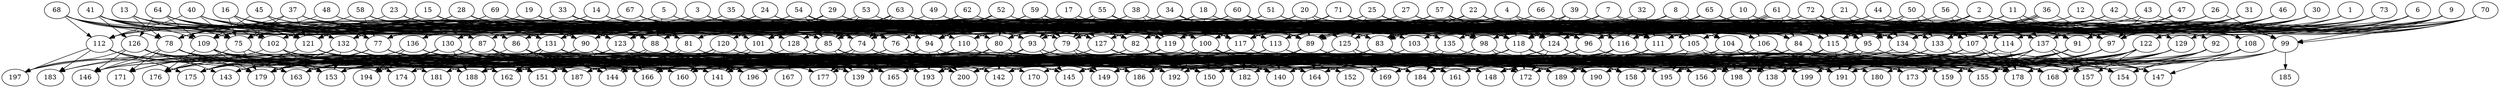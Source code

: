 // DAG automatically generated by daggen at Wed Apr 12 12:21:15 2017
// ./daggen --dot -n 200 --jump=1 --fat=0.8 --regularity=0.4 --density=0.2 
digraph G {
  1 [size="9064916346", alpha="0.15"]
  1 -> 77 [size ="209715200"]
  1 -> 97 [size ="209715200"]
  1 -> 133 [size ="209715200"]
  2 [size="919581508344", alpha="0.14"]
  2 -> 77 [size ="679477248"]
  2 -> 90 [size ="679477248"]
  2 -> 97 [size ="679477248"]
  2 -> 100 [size ="679477248"]
  2 -> 108 [size ="679477248"]
  2 -> 115 [size ="679477248"]
  2 -> 134 [size ="679477248"]
  3 [size="231928233984", alpha="0.01"]
  3 -> 85 [size ="301989888"]
  3 -> 100 [size ="301989888"]
  3 -> 102 [size ="301989888"]
  3 -> 106 [size ="301989888"]
  4 [size="8589934592", alpha="0.17"]
  4 -> 75 [size ="33554432"]
  4 -> 82 [size ="33554432"]
  4 -> 108 [size ="33554432"]
  4 -> 118 [size ="33554432"]
  4 -> 120 [size ="33554432"]
  4 -> 124 [size ="33554432"]
  4 -> 129 [size ="33554432"]
  5 [size="27707779166", alpha="0.18"]
  5 -> 79 [size ="838860800"]
  5 -> 88 [size ="838860800"]
  5 -> 118 [size ="838860800"]
  5 -> 119 [size ="838860800"]
  5 -> 121 [size ="838860800"]
  6 [size="134217728000", alpha="0.03"]
  6 -> 83 [size ="209715200"]
  6 -> 91 [size ="209715200"]
  6 -> 99 [size ="209715200"]
  6 -> 103 [size ="209715200"]
  6 -> 111 [size ="209715200"]
  6 -> 116 [size ="209715200"]
  7 [size="1063611317222", alpha="0.01"]
  7 -> 81 [size ="679477248"]
  7 -> 91 [size ="679477248"]
  7 -> 100 [size ="679477248"]
  7 -> 111 [size ="679477248"]
  7 -> 118 [size ="679477248"]
  8 [size="32240136212", alpha="0.01"]
  8 -> 89 [size ="536870912"]
  8 -> 96 [size ="536870912"]
  8 -> 104 [size ="536870912"]
  8 -> 105 [size ="536870912"]
  8 -> 121 [size ="536870912"]
  9 [size="609725356472", alpha="0.08"]
  9 -> 91 [size ="411041792"]
  9 -> 95 [size ="411041792"]
  9 -> 99 [size ="411041792"]
  9 -> 107 [size ="411041792"]
  9 -> 111 [size ="411041792"]
  9 -> 113 [size ="411041792"]
  9 -> 114 [size ="411041792"]
  9 -> 118 [size ="411041792"]
  10 [size="457792150720", alpha="0.04"]
  10 -> 80 [size ="411041792"]
  10 -> 95 [size ="411041792"]
  10 -> 106 [size ="411041792"]
  10 -> 107 [size ="411041792"]
  10 -> 117 [size ="411041792"]
  10 -> 119 [size ="411041792"]
  10 -> 127 [size ="411041792"]
  11 [size="231928233984", alpha="0.10"]
  11 -> 79 [size ="301989888"]
  11 -> 91 [size ="301989888"]
  11 -> 94 [size ="301989888"]
  11 -> 95 [size ="301989888"]
  11 -> 97 [size ="301989888"]
  11 -> 113 [size ="301989888"]
  11 -> 119 [size ="301989888"]
  11 -> 137 [size ="301989888"]
  12 [size="1253304752043", alpha="0.18"]
  12 -> 108 [size ="838860800"]
  12 -> 117 [size ="838860800"]
  12 -> 124 [size ="838860800"]
  13 [size="68719476736", alpha="0.15"]
  13 -> 77 [size ="134217728"]
  13 -> 78 [size ="134217728"]
  13 -> 86 [size ="134217728"]
  13 -> 87 [size ="134217728"]
  13 -> 90 [size ="134217728"]
  13 -> 102 [size ="134217728"]
  13 -> 113 [size ="134217728"]
  13 -> 124 [size ="134217728"]
  14 [size="37617897212", alpha="0.12"]
  14 -> 76 [size ="679477248"]
  14 -> 77 [size ="679477248"]
  14 -> 102 [size ="679477248"]
  14 -> 109 [size ="679477248"]
  14 -> 111 [size ="679477248"]
  14 -> 118 [size ="679477248"]
  14 -> 127 [size ="679477248"]
  14 -> 128 [size ="679477248"]
  14 -> 133 [size ="679477248"]
  15 [size="549755813888", alpha="0.10"]
  15 -> 75 [size ="536870912"]
  15 -> 100 [size ="536870912"]
  15 -> 104 [size ="536870912"]
  15 -> 121 [size ="536870912"]
  15 -> 123 [size ="536870912"]
  15 -> 131 [size ="536870912"]
  15 -> 135 [size ="536870912"]
  16 [size="129055655485", alpha="0.03"]
  16 -> 75 [size ="411041792"]
  16 -> 77 [size ="411041792"]
  16 -> 81 [size ="411041792"]
  16 -> 86 [size ="411041792"]
  16 -> 95 [size ="411041792"]
  16 -> 102 [size ="411041792"]
  16 -> 123 [size ="411041792"]
  16 -> 127 [size ="411041792"]
  16 -> 128 [size ="411041792"]
  16 -> 131 [size ="411041792"]
  17 [size="650880920271", alpha="0.13"]
  17 -> 78 [size ="838860800"]
  17 -> 93 [size ="838860800"]
  17 -> 115 [size ="838860800"]
  17 -> 117 [size ="838860800"]
  17 -> 123 [size ="838860800"]
  17 -> 127 [size ="838860800"]
  17 -> 137 [size ="838860800"]
  18 [size="8589934592", alpha="0.10"]
  18 -> 74 [size ="33554432"]
  18 -> 80 [size ="33554432"]
  18 -> 85 [size ="33554432"]
  18 -> 88 [size ="33554432"]
  18 -> 93 [size ="33554432"]
  18 -> 98 [size ="33554432"]
  18 -> 99 [size ="33554432"]
  18 -> 100 [size ="33554432"]
  18 -> 114 [size ="33554432"]
  18 -> 121 [size ="33554432"]
  18 -> 133 [size ="33554432"]
  19 [size="2565680514", alpha="0.07"]
  19 -> 74 [size ="209715200"]
  19 -> 78 [size ="209715200"]
  19 -> 79 [size ="209715200"]
  19 -> 80 [size ="209715200"]
  19 -> 85 [size ="209715200"]
  19 -> 88 [size ="209715200"]
  19 -> 103 [size ="209715200"]
  19 -> 127 [size ="209715200"]
  20 [size="1073741824000", alpha="0.05"]
  20 -> 82 [size ="838860800"]
  20 -> 89 [size ="838860800"]
  20 -> 115 [size ="838860800"]
  20 -> 125 [size ="838860800"]
  20 -> 130 [size ="838860800"]
  20 -> 131 [size ="838860800"]
  20 -> 137 [size ="838860800"]
  21 [size="118635389608", alpha="0.08"]
  21 -> 85 [size ="411041792"]
  21 -> 93 [size ="411041792"]
  21 -> 95 [size ="411041792"]
  21 -> 97 [size ="411041792"]
  21 -> 111 [size ="411041792"]
  22 [size="47404427334", alpha="0.13"]
  22 -> 83 [size ="838860800"]
  22 -> 88 [size ="838860800"]
  22 -> 92 [size ="838860800"]
  22 -> 96 [size ="838860800"]
  22 -> 97 [size ="838860800"]
  22 -> 123 [size ="838860800"]
  22 -> 128 [size ="838860800"]
  23 [size="345501823448", alpha="0.03"]
  23 -> 78 [size ="301989888"]
  23 -> 80 [size ="301989888"]
  23 -> 90 [size ="301989888"]
  23 -> 97 [size ="301989888"]
  23 -> 127 [size ="301989888"]
  23 -> 131 [size ="301989888"]
  24 [size="24972849696", alpha="0.14"]
  24 -> 83 [size ="536870912"]
  24 -> 91 [size ="536870912"]
  24 -> 102 [size ="536870912"]
  24 -> 110 [size ="536870912"]
  24 -> 117 [size ="536870912"]
  24 -> 123 [size ="536870912"]
  24 -> 130 [size ="536870912"]
  25 [size="41637749717", alpha="0.02"]
  25 -> 93 [size ="33554432"]
  25 -> 98 [size ="33554432"]
  25 -> 110 [size ="33554432"]
  25 -> 111 [size ="33554432"]
  25 -> 125 [size ="33554432"]
  25 -> 131 [size ="33554432"]
  25 -> 134 [size ="33554432"]
  26 [size="5454692454", alpha="0.18"]
  26 -> 74 [size ="301989888"]
  26 -> 95 [size ="301989888"]
  26 -> 98 [size ="301989888"]
  26 -> 99 [size ="301989888"]
  26 -> 105 [size ="301989888"]
  26 -> 115 [size ="301989888"]
  26 -> 116 [size ="301989888"]
  26 -> 118 [size ="301989888"]
  27 [size="68719476736", alpha="0.04"]
  27 -> 81 [size ="134217728"]
  27 -> 93 [size ="134217728"]
  27 -> 95 [size ="134217728"]
  27 -> 96 [size ="134217728"]
  27 -> 112 [size ="134217728"]
  27 -> 116 [size ="134217728"]
  27 -> 134 [size ="134217728"]
  28 [size="27117778655", alpha="0.13"]
  28 -> 74 [size ="33554432"]
  28 -> 78 [size ="33554432"]
  28 -> 88 [size ="33554432"]
  28 -> 90 [size ="33554432"]
  28 -> 115 [size ="33554432"]
  28 -> 116 [size ="33554432"]
  28 -> 118 [size ="33554432"]
  28 -> 121 [size ="33554432"]
  28 -> 123 [size ="33554432"]
  28 -> 128 [size ="33554432"]
  29 [size="368293445632", alpha="0.10"]
  29 -> 89 [size ="411041792"]
  29 -> 101 [size ="411041792"]
  29 -> 113 [size ="411041792"]
  29 -> 116 [size ="411041792"]
  29 -> 121 [size ="411041792"]
  29 -> 123 [size ="411041792"]
  29 -> 135 [size ="411041792"]
  30 [size="34512269004", alpha="0.16"]
  30 -> 79 [size ="134217728"]
  30 -> 90 [size ="134217728"]
  30 -> 91 [size ="134217728"]
  30 -> 97 [size ="134217728"]
  30 -> 111 [size ="134217728"]
  30 -> 133 [size ="134217728"]
  30 -> 134 [size ="134217728"]
  31 [size="336806484300", alpha="0.09"]
  31 -> 74 [size ="536870912"]
  31 -> 83 [size ="536870912"]
  31 -> 91 [size ="536870912"]
  31 -> 97 [size ="536870912"]
  31 -> 98 [size ="536870912"]
  31 -> 107 [size ="536870912"]
  31 -> 111 [size ="536870912"]
  31 -> 115 [size ="536870912"]
  31 -> 131 [size ="536870912"]
  31 -> 134 [size ="536870912"]
  32 [size="19118564091", alpha="0.01"]
  32 -> 74 [size ="838860800"]
  32 -> 111 [size ="838860800"]
  32 -> 116 [size ="838860800"]
  33 [size="64898568936", alpha="0.12"]
  33 -> 78 [size ="75497472"]
  33 -> 80 [size ="75497472"]
  33 -> 88 [size ="75497472"]
  33 -> 93 [size ="75497472"]
  33 -> 111 [size ="75497472"]
  33 -> 118 [size ="75497472"]
  33 -> 132 [size ="75497472"]
  34 [size="549755813888", alpha="0.19"]
  34 -> 80 [size ="536870912"]
  34 -> 84 [size ="536870912"]
  34 -> 87 [size ="536870912"]
  34 -> 95 [size ="536870912"]
  34 -> 117 [size ="536870912"]
  34 -> 123 [size ="536870912"]
  34 -> 124 [size ="536870912"]
  35 [size="6986192732", alpha="0.06"]
  35 -> 74 [size ="134217728"]
  35 -> 83 [size ="134217728"]
  35 -> 100 [size ="134217728"]
  35 -> 117 [size ="134217728"]
  35 -> 121 [size ="134217728"]
  35 -> 131 [size ="134217728"]
  36 [size="129124534836", alpha="0.17"]
  36 -> 83 [size ="134217728"]
  36 -> 83 [size ="134217728"]
  36 -> 97 [size ="134217728"]
  36 -> 132 [size ="134217728"]
  36 -> 133 [size ="134217728"]
  37 [size="51962293497", alpha="0.05"]
  37 -> 75 [size ="838860800"]
  37 -> 81 [size ="838860800"]
  37 -> 82 [size ="838860800"]
  37 -> 83 [size ="838860800"]
  37 -> 85 [size ="838860800"]
  37 -> 98 [size ="838860800"]
  37 -> 112 [size ="838860800"]
  37 -> 117 [size ="838860800"]
  37 -> 121 [size ="838860800"]
  38 [size="8589934592", alpha="0.15"]
  38 -> 83 [size ="33554432"]
  38 -> 105 [size ="33554432"]
  38 -> 110 [size ="33554432"]
  38 -> 119 [size ="33554432"]
  38 -> 123 [size ="33554432"]
  39 [size="43152674799", alpha="0.15"]
  39 -> 79 [size ="679477248"]
  39 -> 89 [size ="679477248"]
  39 -> 106 [size ="679477248"]
  39 -> 118 [size ="679477248"]
  39 -> 119 [size ="679477248"]
  39 -> 124 [size ="679477248"]
  40 [size="91698893688", alpha="0.08"]
  40 -> 75 [size ="134217728"]
  40 -> 77 [size ="134217728"]
  40 -> 87 [size ="134217728"]
  40 -> 88 [size ="134217728"]
  40 -> 89 [size ="134217728"]
  40 -> 112 [size ="134217728"]
  40 -> 119 [size ="134217728"]
  40 -> 127 [size ="134217728"]
  41 [size="1056915546492", alpha="0.12"]
  41 -> 75 [size ="679477248"]
  41 -> 79 [size ="679477248"]
  41 -> 100 [size ="679477248"]
  41 -> 108 [size ="679477248"]
  41 -> 109 [size ="679477248"]
  41 -> 119 [size ="679477248"]
  41 -> 121 [size ="679477248"]
  41 -> 126 [size ="679477248"]
  41 -> 132 [size ="679477248"]
  42 [size="368293445632", alpha="0.18"]
  42 -> 88 [size ="411041792"]
  42 -> 89 [size ="411041792"]
  42 -> 99 [size ="411041792"]
  42 -> 111 [size ="411041792"]
  42 -> 124 [size ="411041792"]
  42 -> 134 [size ="411041792"]
  43 [size="6208246140", alpha="0.12"]
  43 -> 97 [size ="134217728"]
  43 -> 99 [size ="134217728"]
  43 -> 119 [size ="134217728"]
  43 -> 125 [size ="134217728"]
  44 [size="48228435300", alpha="0.05"]
  44 -> 79 [size ="134217728"]
  44 -> 93 [size ="134217728"]
  44 -> 96 [size ="134217728"]
  44 -> 105 [size ="134217728"]
  44 -> 125 [size ="134217728"]
  44 -> 134 [size ="134217728"]
  44 -> 137 [size ="134217728"]
  45 [size="1841319775", alpha="0.02"]
  45 -> 80 [size ="33554432"]
  45 -> 94 [size ="33554432"]
  45 -> 109 [size ="33554432"]
  45 -> 113 [size ="33554432"]
  45 -> 121 [size ="33554432"]
  46 [size="4813320660", alpha="0.02"]
  46 -> 74 [size ="134217728"]
  46 -> 95 [size ="134217728"]
  46 -> 113 [size ="134217728"]
  46 -> 118 [size ="134217728"]
  46 -> 122 [size ="134217728"]
  46 -> 137 [size ="134217728"]
  47 [size="69221674479", alpha="0.15"]
  47 -> 83 [size ="301989888"]
  47 -> 97 [size ="301989888"]
  47 -> 116 [size ="301989888"]
  47 -> 124 [size ="301989888"]
  48 [size="134217728000", alpha="0.05"]
  48 -> 78 [size ="209715200"]
  48 -> 94 [size ="209715200"]
  48 -> 124 [size ="209715200"]
  49 [size="368293445632", alpha="0.03"]
  49 -> 94 [size ="411041792"]
  49 -> 96 [size ="411041792"]
  49 -> 117 [size ="411041792"]
  49 -> 118 [size ="411041792"]
  49 -> 121 [size ="411041792"]
  50 [size="419616833376", alpha="0.20"]
  50 -> 95 [size ="536870912"]
  50 -> 107 [size ="536870912"]
  50 -> 112 [size ="536870912"]
  50 -> 117 [size ="536870912"]
  50 -> 124 [size ="536870912"]
  50 -> 133 [size ="536870912"]
  51 [size="748758744", alpha="0.07"]
  51 -> 79 [size ="33554432"]
  51 -> 88 [size ="33554432"]
  51 -> 91 [size ="33554432"]
  51 -> 93 [size ="33554432"]
  51 -> 111 [size ="33554432"]
  51 -> 123 [size ="33554432"]
  51 -> 124 [size ="33554432"]
  51 -> 127 [size ="33554432"]
  52 [size="69076857183", alpha="0.09"]
  52 -> 74 [size ="209715200"]
  52 -> 80 [size ="209715200"]
  52 -> 88 [size ="209715200"]
  52 -> 94 [size ="209715200"]
  52 -> 115 [size ="209715200"]
  52 -> 124 [size ="209715200"]
  53 [size="1073741824000", alpha="0.05"]
  53 -> 85 [size ="838860800"]
  53 -> 98 [size ="838860800"]
  53 -> 124 [size ="838860800"]
  53 -> 132 [size ="838860800"]
  54 [size="229375947728", alpha="0.00"]
  54 -> 74 [size ="301989888"]
  54 -> 76 [size ="301989888"]
  54 -> 85 [size ="301989888"]
  54 -> 86 [size ="301989888"]
  54 -> 95 [size ="301989888"]
  54 -> 113 [size ="301989888"]
  54 -> 115 [size ="301989888"]
  54 -> 117 [size ="301989888"]
  54 -> 121 [size ="301989888"]
  54 -> 130 [size ="301989888"]
  55 [size="107358380839", alpha="0.16"]
  55 -> 77 [size ="209715200"]
  55 -> 79 [size ="209715200"]
  55 -> 110 [size ="209715200"]
  55 -> 116 [size ="209715200"]
  55 -> 119 [size ="209715200"]
  55 -> 133 [size ="209715200"]
  56 [size="38792005888", alpha="0.09"]
  56 -> 88 [size ="679477248"]
  56 -> 91 [size ="679477248"]
  56 -> 107 [size ="679477248"]
  56 -> 118 [size ="679477248"]
  56 -> 119 [size ="679477248"]
  57 [size="44196340502", alpha="0.14"]
  57 -> 74 [size ="33554432"]
  57 -> 86 [size ="33554432"]
  57 -> 91 [size ="33554432"]
  57 -> 98 [size ="33554432"]
  57 -> 107 [size ="33554432"]
  57 -> 113 [size ="33554432"]
  57 -> 118 [size ="33554432"]
  57 -> 119 [size ="33554432"]
  57 -> 127 [size ="33554432"]
  57 -> 131 [size ="33554432"]
  57 -> 137 [size ="33554432"]
  58 [size="149702302872", alpha="0.08"]
  58 -> 77 [size ="134217728"]
  58 -> 89 [size ="134217728"]
  58 -> 93 [size ="134217728"]
  58 -> 94 [size ="134217728"]
  58 -> 98 [size ="134217728"]
  58 -> 109 [size ="134217728"]
  58 -> 131 [size ="134217728"]
  59 [size="517928238580", alpha="0.06"]
  59 -> 76 [size ="838860800"]
  59 -> 79 [size ="838860800"]
  59 -> 82 [size ="838860800"]
  59 -> 88 [size ="838860800"]
  59 -> 100 [size ="838860800"]
  59 -> 106 [size ="838860800"]
  59 -> 116 [size ="838860800"]
  59 -> 123 [size ="838860800"]
  60 [size="125162633415", alpha="0.06"]
  60 -> 79 [size ="209715200"]
  60 -> 86 [size ="209715200"]
  60 -> 89 [size ="209715200"]
  60 -> 97 [size ="209715200"]
  60 -> 132 [size ="209715200"]
  60 -> 134 [size ="209715200"]
  61 [size="68719476736", alpha="0.16"]
  61 -> 84 [size ="134217728"]
  61 -> 89 [size ="134217728"]
  61 -> 89 [size ="134217728"]
  61 -> 91 [size ="134217728"]
  61 -> 98 [size ="134217728"]
  61 -> 116 [size ="134217728"]
  61 -> 123 [size ="134217728"]
  62 [size="549755813888", alpha="0.03"]
  62 -> 74 [size ="536870912"]
  62 -> 85 [size ="536870912"]
  62 -> 95 [size ="536870912"]
  62 -> 96 [size ="536870912"]
  62 -> 118 [size ="536870912"]
  62 -> 132 [size ="536870912"]
  63 [size="70501832926", alpha="0.01"]
  63 -> 74 [size ="75497472"]
  63 -> 77 [size ="75497472"]
  63 -> 85 [size ="75497472"]
  63 -> 89 [size ="75497472"]
  63 -> 95 [size ="75497472"]
  63 -> 113 [size ="75497472"]
  63 -> 115 [size ="75497472"]
  63 -> 123 [size ="75497472"]
  63 -> 131 [size ="75497472"]
  63 -> 135 [size ="75497472"]
  64 [size="3132164734", alpha="0.09"]
  64 -> 74 [size ="301989888"]
  64 -> 77 [size ="301989888"]
  64 -> 88 [size ="301989888"]
  64 -> 91 [size ="301989888"]
  64 -> 93 [size ="301989888"]
  64 -> 109 [size ="301989888"]
  64 -> 121 [size ="301989888"]
  64 -> 123 [size ="301989888"]
  64 -> 126 [size ="301989888"]
  65 [size="1073741824000", alpha="0.06"]
  65 -> 75 [size ="838860800"]
  65 -> 84 [size ="838860800"]
  65 -> 101 [size ="838860800"]
  65 -> 107 [size ="838860800"]
  65 -> 115 [size ="838860800"]
  65 -> 116 [size ="838860800"]
  65 -> 117 [size ="838860800"]
  65 -> 124 [size ="838860800"]
  66 [size="953968238367", alpha="0.15"]
  66 -> 92 [size ="679477248"]
  66 -> 94 [size ="679477248"]
  66 -> 100 [size ="679477248"]
  67 [size="8589934592", alpha="0.09"]
  67 -> 76 [size ="33554432"]
  67 -> 82 [size ="33554432"]
  67 -> 93 [size ="33554432"]
  67 -> 100 [size ="33554432"]
  67 -> 101 [size ="33554432"]
  67 -> 136 [size ="33554432"]
  68 [size="782963625912", alpha="0.00"]
  68 -> 75 [size ="536870912"]
  68 -> 78 [size ="536870912"]
  68 -> 85 [size ="536870912"]
  68 -> 93 [size ="536870912"]
  68 -> 112 [size ="536870912"]
  68 -> 118 [size ="536870912"]
  68 -> 121 [size ="536870912"]
  69 [size="1900295992", alpha="0.19"]
  69 -> 88 [size ="75497472"]
  69 -> 93 [size ="75497472"]
  69 -> 102 [size ="75497472"]
  69 -> 121 [size ="75497472"]
  69 -> 124 [size ="75497472"]
  69 -> 128 [size ="75497472"]
  69 -> 137 [size ="75497472"]
  70 [size="145884549828", alpha="0.08"]
  70 -> 91 [size ="134217728"]
  70 -> 94 [size ="134217728"]
  70 -> 97 [size ="134217728"]
  70 -> 102 [size ="134217728"]
  70 -> 115 [size ="134217728"]
  70 -> 129 [size ="134217728"]
  70 -> 133 [size ="134217728"]
  70 -> 137 [size ="134217728"]
  71 [size="45953752260", alpha="0.14"]
  71 -> 74 [size ="134217728"]
  71 -> 79 [size ="134217728"]
  71 -> 82 [size ="134217728"]
  71 -> 85 [size ="134217728"]
  71 -> 90 [size ="134217728"]
  71 -> 115 [size ="134217728"]
  71 -> 116 [size ="134217728"]
  71 -> 117 [size ="134217728"]
  71 -> 134 [size ="134217728"]
  71 -> 135 [size ="134217728"]
  72 [size="104245020602", alpha="0.02"]
  72 -> 81 [size ="75497472"]
  72 -> 83 [size ="75497472"]
  72 -> 89 [size ="75497472"]
  72 -> 91 [size ="75497472"]
  72 -> 95 [size ="75497472"]
  72 -> 115 [size ="75497472"]
  72 -> 124 [size ="75497472"]
  72 -> 134 [size ="75497472"]
  72 -> 135 [size ="75497472"]
  72 -> 136 [size ="75497472"]
  73 [size="18500041566", alpha="0.17"]
  73 -> 88 [size ="33554432"]
  73 -> 89 [size ="33554432"]
  73 -> 91 [size ="33554432"]
  73 -> 94 [size ="33554432"]
  73 -> 97 [size ="33554432"]
  73 -> 122 [size ="33554432"]
  73 -> 137 [size ="33554432"]
  74 [size="23575645126", alpha="0.04"]
  74 -> 155 [size ="75497472"]
  74 -> 160 [size ="75497472"]
  74 -> 162 [size ="75497472"]
  74 -> 177 [size ="75497472"]
  74 -> 179 [size ="75497472"]
  74 -> 186 [size ="75497472"]
  74 -> 188 [size ="75497472"]
  74 -> 192 [size ="75497472"]
  74 -> 197 [size ="75497472"]
  75 [size="338789352050", alpha="0.04"]
  75 -> 142 [size ="301989888"]
  75 -> 145 [size ="301989888"]
  75 -> 154 [size ="301989888"]
  75 -> 176 [size ="301989888"]
  75 -> 179 [size ="301989888"]
  75 -> 187 [size ="301989888"]
  76 [size="225348524313", alpha="0.15"]
  76 -> 140 [size ="301989888"]
  76 -> 141 [size ="301989888"]
  76 -> 150 [size ="301989888"]
  76 -> 164 [size ="301989888"]
  76 -> 179 [size ="301989888"]
  76 -> 182 [size ="301989888"]
  76 -> 187 [size ="301989888"]
  76 -> 195 [size ="301989888"]
  76 -> 200 [size ="301989888"]
  77 [size="168181704340", alpha="0.19"]
  77 -> 141 [size ="536870912"]
  77 -> 144 [size ="536870912"]
  77 -> 146 [size ="536870912"]
  77 -> 148 [size ="536870912"]
  77 -> 149 [size ="536870912"]
  77 -> 160 [size ="536870912"]
  77 -> 171 [size ="536870912"]
  77 -> 177 [size ="536870912"]
  77 -> 179 [size ="536870912"]
  77 -> 187 [size ="536870912"]
  77 -> 200 [size ="536870912"]
  78 [size="768847805648", alpha="0.20"]
  78 -> 146 [size ="536870912"]
  78 -> 149 [size ="536870912"]
  78 -> 151 [size ="536870912"]
  78 -> 153 [size ="536870912"]
  78 -> 162 [size ="536870912"]
  78 -> 169 [size ="536870912"]
  78 -> 171 [size ="536870912"]
  78 -> 179 [size ="536870912"]
  79 [size="1112486192695", alpha="0.02"]
  79 -> 144 [size ="838860800"]
  79 -> 149 [size ="838860800"]
  79 -> 155 [size ="838860800"]
  79 -> 162 [size ="838860800"]
  79 -> 164 [size ="838860800"]
  79 -> 165 [size ="838860800"]
  79 -> 166 [size ="838860800"]
  79 -> 172 [size ="838860800"]
  79 -> 175 [size ="838860800"]
  79 -> 179 [size ="838860800"]
  79 -> 182 [size ="838860800"]
  79 -> 193 [size ="838860800"]
  79 -> 195 [size ="838860800"]
  80 [size="766811237296", alpha="0.14"]
  80 -> 140 [size ="536870912"]
  80 -> 142 [size ="536870912"]
  80 -> 147 [size ="536870912"]
  80 -> 151 [size ="536870912"]
  80 -> 164 [size ="536870912"]
  80 -> 169 [size ="536870912"]
  80 -> 182 [size ="536870912"]
  80 -> 193 [size ="536870912"]
  81 [size="76825389989", alpha="0.05"]
  81 -> 166 [size ="75497472"]
  81 -> 179 [size ="75497472"]
  81 -> 190 [size ="75497472"]
  81 -> 193 [size ="75497472"]
  82 [size="549755813888", alpha="0.05"]
  82 -> 144 [size ="536870912"]
  82 -> 156 [size ="536870912"]
  82 -> 166 [size ="536870912"]
  82 -> 172 [size ="536870912"]
  82 -> 182 [size ="536870912"]
  82 -> 184 [size ="536870912"]
  83 [size="233566756094", alpha="0.06"]
  83 -> 143 [size ="679477248"]
  83 -> 150 [size ="679477248"]
  83 -> 153 [size ="679477248"]
  83 -> 155 [size ="679477248"]
  83 -> 172 [size ="679477248"]
  83 -> 186 [size ="679477248"]
  83 -> 195 [size ="679477248"]
  83 -> 200 [size ="679477248"]
  84 [size="231928233984", alpha="0.03"]
  84 -> 144 [size ="301989888"]
  84 -> 155 [size ="301989888"]
  84 -> 159 [size ="301989888"]
  84 -> 163 [size ="301989888"]
  84 -> 164 [size ="301989888"]
  84 -> 168 [size ="301989888"]
  84 -> 172 [size ="301989888"]
  84 -> 189 [size ="301989888"]
  85 [size="782757789696", alpha="0.10"]
  85 -> 139 [size ="679477248"]
  85 -> 141 [size ="679477248"]
  85 -> 144 [size ="679477248"]
  85 -> 149 [size ="679477248"]
  85 -> 158 [size ="679477248"]
  85 -> 165 [size ="679477248"]
  85 -> 166 [size ="679477248"]
  85 -> 169 [size ="679477248"]
  85 -> 172 [size ="679477248"]
  85 -> 189 [size ="679477248"]
  86 [size="12812426569", alpha="0.10"]
  86 -> 144 [size ="411041792"]
  86 -> 163 [size ="411041792"]
  86 -> 164 [size ="411041792"]
  86 -> 166 [size ="411041792"]
  86 -> 177 [size ="411041792"]
  86 -> 187 [size ="411041792"]
  86 -> 189 [size ="411041792"]
  87 [size="28991029248", alpha="0.17"]
  87 -> 141 [size ="75497472"]
  87 -> 144 [size ="75497472"]
  87 -> 148 [size ="75497472"]
  87 -> 151 [size ="75497472"]
  87 -> 153 [size ="75497472"]
  87 -> 170 [size ="75497472"]
  87 -> 171 [size ="75497472"]
  87 -> 187 [size ="75497472"]
  87 -> 192 [size ="75497472"]
  87 -> 193 [size ="75497472"]
  87 -> 196 [size ="75497472"]
  87 -> 199 [size ="75497472"]
  88 [size="8589934592", alpha="0.03"]
  88 -> 143 [size ="33554432"]
  88 -> 144 [size ="33554432"]
  88 -> 148 [size ="33554432"]
  88 -> 168 [size ="33554432"]
  88 -> 174 [size ="33554432"]
  88 -> 179 [size ="33554432"]
  88 -> 193 [size ="33554432"]
  88 -> 196 [size ="33554432"]
  88 -> 198 [size ="33554432"]
  89 [size="3686608101", alpha="0.05"]
  89 -> 141 [size ="301989888"]
  89 -> 150 [size ="301989888"]
  89 -> 160 [size ="301989888"]
  89 -> 161 [size ="301989888"]
  89 -> 164 [size ="301989888"]
  89 -> 166 [size ="301989888"]
  89 -> 186 [size ="301989888"]
  89 -> 199 [size ="301989888"]
  90 [size="28991029248", alpha="0.20"]
  90 -> 144 [size ="75497472"]
  90 -> 163 [size ="75497472"]
  90 -> 171 [size ="75497472"]
  90 -> 172 [size ="75497472"]
  90 -> 177 [size ="75497472"]
  90 -> 186 [size ="75497472"]
  90 -> 188 [size ="75497472"]
  90 -> 191 [size ="75497472"]
  90 -> 196 [size ="75497472"]
  91 [size="1381056795798", alpha="0.09"]
  91 -> 145 [size ="838860800"]
  91 -> 151 [size ="838860800"]
  91 -> 155 [size ="838860800"]
  91 -> 173 [size ="838860800"]
  91 -> 190 [size ="838860800"]
  91 -> 191 [size ="838860800"]
  92 [size="549755813888", alpha="0.09"]
  92 -> 149 [size ="536870912"]
  92 -> 154 [size ="536870912"]
  92 -> 155 [size ="536870912"]
  92 -> 161 [size ="536870912"]
  92 -> 173 [size ="536870912"]
  92 -> 178 [size ="536870912"]
  92 -> 199 [size ="536870912"]
  93 [size="34775778562", alpha="0.12"]
  93 -> 145 [size ="33554432"]
  93 -> 148 [size ="33554432"]
  93 -> 151 [size ="33554432"]
  93 -> 161 [size ="33554432"]
  93 -> 164 [size ="33554432"]
  93 -> 168 [size ="33554432"]
  93 -> 177 [size ="33554432"]
  93 -> 187 [size ="33554432"]
  93 -> 200 [size ="33554432"]
  94 [size="60018798788", alpha="0.05"]
  94 -> 163 [size ="75497472"]
  94 -> 189 [size ="75497472"]
  94 -> 193 [size ="75497472"]
  94 -> 200 [size ="75497472"]
  95 [size="511864770140", alpha="0.13"]
  95 -> 145 [size ="411041792"]
  95 -> 147 [size ="411041792"]
  95 -> 148 [size ="411041792"]
  95 -> 150 [size ="411041792"]
  95 -> 178 [size ="411041792"]
  95 -> 190 [size ="411041792"]
  95 -> 191 [size ="411041792"]
  96 [size="17793517577", alpha="0.01"]
  96 -> 148 [size ="411041792"]
  96 -> 161 [size ="411041792"]
  96 -> 164 [size ="411041792"]
  96 -> 169 [size ="411041792"]
  96 -> 173 [size ="411041792"]
  96 -> 199 [size ="411041792"]
  97 [size="549755813888", alpha="0.18"]
  97 -> 155 [size ="536870912"]
  97 -> 158 [size ="536870912"]
  97 -> 161 [size ="536870912"]
  97 -> 172 [size ="536870912"]
  98 [size="38568647912", alpha="0.01"]
  98 -> 138 [size ="33554432"]
  98 -> 142 [size ="33554432"]
  98 -> 169 [size ="33554432"]
  98 -> 172 [size ="33554432"]
  99 [size="9548080490", alpha="0.08"]
  99 -> 154 [size ="536870912"]
  99 -> 185 [size ="536870912"]
  99 -> 190 [size ="536870912"]
  99 -> 192 [size ="536870912"]
  100 [size="231928233984", alpha="0.10"]
  100 -> 140 [size ="301989888"]
  100 -> 142 [size ="301989888"]
  100 -> 150 [size ="301989888"]
  100 -> 155 [size ="301989888"]
  100 -> 161 [size ="301989888"]
  100 -> 166 [size ="301989888"]
  100 -> 189 [size ="301989888"]
  100 -> 190 [size ="301989888"]
  100 -> 192 [size ="301989888"]
  100 -> 193 [size ="301989888"]
  100 -> 199 [size ="301989888"]
  101 [size="37404978169", alpha="0.18"]
  101 -> 139 [size ="679477248"]
  101 -> 141 [size ="679477248"]
  101 -> 150 [size ="679477248"]
  101 -> 166 [size ="679477248"]
  102 [size="2511042920", alpha="0.19"]
  102 -> 150 [size ="134217728"]
  102 -> 151 [size ="134217728"]
  102 -> 153 [size ="134217728"]
  102 -> 160 [size ="134217728"]
  102 -> 181 [size ="134217728"]
  102 -> 188 [size ="134217728"]
  102 -> 192 [size ="134217728"]
  102 -> 193 [size ="134217728"]
  102 -> 197 [size ="134217728"]
  103 [size="514283279954", alpha="0.10"]
  103 -> 168 [size ="838860800"]
  103 -> 173 [size ="838860800"]
  103 -> 174 [size ="838860800"]
  103 -> 181 [size ="838860800"]
  103 -> 186 [size ="838860800"]
  104 [size="27373392819", alpha="0.12"]
  104 -> 138 [size ="838860800"]
  104 -> 145 [size ="838860800"]
  104 -> 173 [size ="838860800"]
  104 -> 193 [size ="838860800"]
  104 -> 195 [size ="838860800"]
  104 -> 198 [size ="838860800"]
  104 -> 199 [size ="838860800"]
  105 [size="549755813888", alpha="0.15"]
  105 -> 148 [size ="536870912"]
  105 -> 149 [size ="536870912"]
  105 -> 157 [size ="536870912"]
  105 -> 170 [size ="536870912"]
  105 -> 177 [size ="536870912"]
  105 -> 195 [size ="536870912"]
  105 -> 198 [size ="536870912"]
  106 [size="12677181637", alpha="0.08"]
  106 -> 138 [size ="411041792"]
  106 -> 150 [size ="411041792"]
  106 -> 161 [size ="411041792"]
  106 -> 173 [size ="411041792"]
  106 -> 178 [size ="411041792"]
  106 -> 188 [size ="411041792"]
  106 -> 191 [size ="411041792"]
  106 -> 198 [size ="411041792"]
  107 [size="368293445632", alpha="0.01"]
  107 -> 140 [size ="411041792"]
  107 -> 153 [size ="411041792"]
  107 -> 168 [size ="411041792"]
  107 -> 178 [size ="411041792"]
  107 -> 189 [size ="411041792"]
  107 -> 191 [size ="411041792"]
  107 -> 198 [size ="411041792"]
  107 -> 200 [size ="411041792"]
  108 [size="243938825687", alpha="0.04"]
  108 -> 141 [size ="209715200"]
  108 -> 147 [size ="209715200"]
  108 -> 159 [size ="209715200"]
  108 -> 168 [size ="209715200"]
  108 -> 178 [size ="209715200"]
  108 -> 198 [size ="209715200"]
  109 [size="337011121540", alpha="0.17"]
  109 -> 141 [size ="301989888"]
  109 -> 153 [size ="301989888"]
  109 -> 160 [size ="301989888"]
  109 -> 163 [size ="301989888"]
  109 -> 173 [size ="301989888"]
  109 -> 174 [size ="301989888"]
  109 -> 176 [size ="301989888"]
  109 -> 179 [size ="301989888"]
  109 -> 184 [size ="301989888"]
  109 -> 186 [size ="301989888"]
  110 [size="395810598773", alpha="0.15"]
  110 -> 139 [size ="679477248"]
  110 -> 140 [size ="679477248"]
  110 -> 148 [size ="679477248"]
  110 -> 153 [size ="679477248"]
  110 -> 155 [size ="679477248"]
  110 -> 162 [size ="679477248"]
  110 -> 164 [size ="679477248"]
  110 -> 183 [size ="679477248"]
  110 -> 191 [size ="679477248"]
  110 -> 194 [size ="679477248"]
  111 [size="242404402957", alpha="0.08"]
  111 -> 140 [size ="301989888"]
  111 -> 148 [size ="301989888"]
  111 -> 187 [size ="301989888"]
  111 -> 189 [size ="301989888"]
  112 [size="960529771391", alpha="0.11"]
  112 -> 145 [size ="679477248"]
  112 -> 153 [size ="679477248"]
  112 -> 163 [size ="679477248"]
  112 -> 175 [size ="679477248"]
  112 -> 183 [size ="679477248"]
  112 -> 197 [size ="679477248"]
  113 [size="549755813888", alpha="0.07"]
  113 -> 140 [size ="536870912"]
  113 -> 146 [size ="536870912"]
  113 -> 148 [size ="536870912"]
  113 -> 149 [size ="536870912"]
  113 -> 162 [size ="536870912"]
  113 -> 178 [size ="536870912"]
  113 -> 180 [size ="536870912"]
  113 -> 186 [size ="536870912"]
  113 -> 190 [size ="536870912"]
  114 [size="358816715465", alpha="0.11"]
  114 -> 138 [size ="838860800"]
  114 -> 156 [size ="838860800"]
  114 -> 176 [size ="838860800"]
  114 -> 178 [size ="838860800"]
  114 -> 180 [size ="838860800"]
  115 [size="12259487963", alpha="0.17"]
  115 -> 138 [size ="301989888"]
  115 -> 141 [size ="301989888"]
  115 -> 148 [size ="301989888"]
  115 -> 154 [size ="301989888"]
  115 -> 178 [size ="301989888"]
  115 -> 189 [size ="301989888"]
  115 -> 191 [size ="301989888"]
  115 -> 195 [size ="301989888"]
  116 [size="2163153791", alpha="0.16"]
  116 -> 148 [size ="134217728"]
  116 -> 151 [size ="134217728"]
  116 -> 154 [size ="134217728"]
  116 -> 178 [size ="134217728"]
  116 -> 189 [size ="134217728"]
  116 -> 192 [size ="134217728"]
  117 [size="270162297631", alpha="0.13"]
  117 -> 138 [size ="679477248"]
  117 -> 149 [size ="679477248"]
  117 -> 161 [size ="679477248"]
  117 -> 165 [size ="679477248"]
  117 -> 182 [size ="679477248"]
  117 -> 193 [size ="679477248"]
  118 [size="180163192950", alpha="0.18"]
  118 -> 162 [size ="209715200"]
  118 -> 172 [size ="209715200"]
  118 -> 184 [size ="209715200"]
  118 -> 190 [size ="209715200"]
  118 -> 191 [size ="209715200"]
  118 -> 193 [size ="209715200"]
  119 [size="1073741824000", alpha="0.15"]
  119 -> 141 [size ="838860800"]
  119 -> 145 [size ="838860800"]
  119 -> 146 [size ="838860800"]
  119 -> 151 [size ="838860800"]
  119 -> 156 [size ="838860800"]
  119 -> 172 [size ="838860800"]
  119 -> 184 [size ="838860800"]
  119 -> 193 [size ="838860800"]
  120 [size="205078723351", alpha="0.03"]
  120 -> 141 [size ="301989888"]
  120 -> 144 [size ="301989888"]
  120 -> 145 [size ="301989888"]
  120 -> 150 [size ="301989888"]
  120 -> 158 [size ="301989888"]
  120 -> 160 [size ="301989888"]
  120 -> 162 [size ="301989888"]
  120 -> 163 [size ="301989888"]
  120 -> 165 [size ="301989888"]
  120 -> 184 [size ="301989888"]
  120 -> 188 [size ="301989888"]
  121 [size="29390134324", alpha="0.16"]
  121 -> 138 [size ="679477248"]
  121 -> 144 [size ="679477248"]
  121 -> 151 [size ="679477248"]
  121 -> 175 [size ="679477248"]
  121 -> 176 [size ="679477248"]
  121 -> 184 [size ="679477248"]
  121 -> 188 [size ="679477248"]
  121 -> 191 [size ="679477248"]
  122 [size="549755813888", alpha="0.05"]
  122 -> 155 [size ="536870912"]
  122 -> 157 [size ="536870912"]
  122 -> 164 [size ="536870912"]
  122 -> 168 [size ="536870912"]
  122 -> 173 [size ="536870912"]
  122 -> 175 [size ="536870912"]
  122 -> 192 [size ="536870912"]
  122 -> 195 [size ="536870912"]
  122 -> 196 [size ="536870912"]
  123 [size="40646210723", alpha="0.02"]
  123 -> 139 [size ="679477248"]
  123 -> 149 [size ="679477248"]
  123 -> 153 [size ="679477248"]
  123 -> 155 [size ="679477248"]
  123 -> 161 [size ="679477248"]
  123 -> 163 [size ="679477248"]
  123 -> 166 [size ="679477248"]
  123 -> 175 [size ="679477248"]
  123 -> 176 [size ="679477248"]
  123 -> 178 [size ="679477248"]
  123 -> 186 [size ="679477248"]
  123 -> 190 [size ="679477248"]
  124 [size="11397253373", alpha="0.17"]
  124 -> 156 [size ="33554432"]
  124 -> 158 [size ="33554432"]
  124 -> 169 [size ="33554432"]
  124 -> 172 [size ="33554432"]
  124 -> 182 [size ="33554432"]
  124 -> 186 [size ="33554432"]
  125 [size="68719476736", alpha="0.13"]
  125 -> 160 [size ="134217728"]
  125 -> 161 [size ="134217728"]
  125 -> 169 [size ="134217728"]
  125 -> 177 [size ="134217728"]
  125 -> 188 [size ="134217728"]
  125 -> 189 [size ="134217728"]
  126 [size="8589934592", alpha="0.20"]
  126 -> 140 [size ="33554432"]
  126 -> 141 [size ="33554432"]
  126 -> 143 [size ="33554432"]
  126 -> 146 [size ="33554432"]
  126 -> 151 [size ="33554432"]
  126 -> 162 [size ="33554432"]
  126 -> 189 [size ="33554432"]
  126 -> 197 [size ="33554432"]
  127 [size="424459275144", alpha="0.20"]
  127 -> 138 [size ="301989888"]
  127 -> 139 [size ="301989888"]
  127 -> 150 [size ="301989888"]
  127 -> 152 [size ="301989888"]
  127 -> 161 [size ="301989888"]
  127 -> 165 [size ="301989888"]
  127 -> 189 [size ="301989888"]
  127 -> 198 [size ="301989888"]
  128 [size="20644676265", alpha="0.01"]
  128 -> 149 [size ="75497472"]
  128 -> 153 [size ="75497472"]
  128 -> 158 [size ="75497472"]
  128 -> 167 [size ="75497472"]
  128 -> 173 [size ="75497472"]
  128 -> 186 [size ="75497472"]
  128 -> 188 [size ="75497472"]
  128 -> 190 [size ="75497472"]
  128 -> 193 [size ="75497472"]
  128 -> 200 [size ="75497472"]
  129 [size="22668660928", alpha="0.09"]
  129 -> 155 [size ="536870912"]
  129 -> 168 [size ="536870912"]
  129 -> 184 [size ="536870912"]
  129 -> 191 [size ="536870912"]
  129 -> 196 [size ="536870912"]
  130 [size="367210248170", alpha="0.13"]
  130 -> 142 [size ="679477248"]
  130 -> 144 [size ="679477248"]
  130 -> 159 [size ="679477248"]
  130 -> 161 [size ="679477248"]
  130 -> 166 [size ="679477248"]
  130 -> 175 [size ="679477248"]
  130 -> 179 [size ="679477248"]
  130 -> 183 [size ="679477248"]
  130 -> 188 [size ="679477248"]
  130 -> 194 [size ="679477248"]
  130 -> 196 [size ="679477248"]
  131 [size="28991029248", alpha="0.04"]
  131 -> 143 [size ="75497472"]
  131 -> 162 [size ="75497472"]
  131 -> 165 [size ="75497472"]
  131 -> 166 [size ="75497472"]
  131 -> 172 [size ="75497472"]
  131 -> 176 [size ="75497472"]
  131 -> 188 [size ="75497472"]
  131 -> 198 [size ="75497472"]
  132 [size="1041719150643", alpha="0.04"]
  132 -> 146 [size ="838860800"]
  132 -> 151 [size ="838860800"]
  132 -> 153 [size ="838860800"]
  132 -> 162 [size ="838860800"]
  132 -> 166 [size ="838860800"]
  132 -> 179 [size ="838860800"]
  132 -> 192 [size ="838860800"]
  133 [size="5443282534", alpha="0.07"]
  133 -> 144 [size ="134217728"]
  133 -> 149 [size ="134217728"]
  133 -> 158 [size ="134217728"]
  133 -> 168 [size ="134217728"]
  133 -> 172 [size ="134217728"]
  134 [size="8481583674", alpha="0.20"]
  134 -> 153 [size ="301989888"]
  134 -> 157 [size ="301989888"]
  134 -> 160 [size ="301989888"]
  134 -> 168 [size ="301989888"]
  134 -> 189 [size ="301989888"]
  135 [size="28991029248", alpha="0.08"]
  135 -> 142 [size ="75497472"]
  135 -> 157 [size ="75497472"]
  135 -> 184 [size ="75497472"]
  135 -> 198 [size ="75497472"]
  136 [size="25094969053", alpha="0.17"]
  136 -> 146 [size ="75497472"]
  136 -> 161 [size ="75497472"]
  136 -> 175 [size ="75497472"]
  136 -> 187 [size ="75497472"]
  136 -> 194 [size ="75497472"]
  136 -> 195 [size ="75497472"]
  137 [size="389625299804", alpha="0.11"]
  137 -> 138 [size ="536870912"]
  137 -> 147 [size ="536870912"]
  137 -> 151 [size ="536870912"]
  137 -> 154 [size ="536870912"]
  137 -> 155 [size ="536870912"]
  137 -> 157 [size ="536870912"]
  137 -> 173 [size ="536870912"]
  137 -> 179 [size ="536870912"]
  137 -> 184 [size ="536870912"]
  137 -> 186 [size ="536870912"]
  137 -> 187 [size ="536870912"]
  137 -> 199 [size ="536870912"]
  138 [size="4033395978", alpha="0.15"]
  139 [size="147913341212", alpha="0.15"]
  140 [size="549755813888", alpha="0.20"]
  141 [size="20587335615", alpha="0.02"]
  142 [size="8589934592", alpha="0.06"]
  143 [size="164476788580", alpha="0.19"]
  144 [size="1459812643", alpha="0.18"]
  145 [size="6198075923", alpha="0.03"]
  146 [size="3628819568", alpha="0.20"]
  147 [size="746632630484", alpha="0.08"]
  148 [size="803475105618", alpha="0.09"]
  149 [size="253053650605", alpha="0.10"]
  150 [size="220166123461", alpha="0.04"]
  151 [size="21528065626", alpha="0.17"]
  152 [size="31826145530", alpha="0.07"]
  153 [size="8589934592", alpha="0.04"]
  154 [size="599217331438", alpha="0.14"]
  155 [size="28991029248", alpha="0.20"]
  156 [size="374384238739", alpha="0.20"]
  157 [size="68719476736", alpha="0.13"]
  158 [size="368293445632", alpha="0.06"]
  159 [size="50777315450", alpha="0.14"]
  160 [size="1068414730490", alpha="0.18"]
  161 [size="2710913523", alpha="0.03"]
  162 [size="423521988262", alpha="0.20"]
  163 [size="28991029248", alpha="0.15"]
  164 [size="6598232874", alpha="0.13"]
  165 [size="4543559488", alpha="0.00"]
  166 [size="5316439196", alpha="0.10"]
  167 [size="1090552342", alpha="0.18"]
  168 [size="4366707435", alpha="0.11"]
  169 [size="30533165702", alpha="0.11"]
  170 [size="28991029248", alpha="0.07"]
  171 [size="7753982071", alpha="0.16"]
  172 [size="1073741824000", alpha="0.07"]
  173 [size="1638265642", alpha="0.14"]
  174 [size="29181233398", alpha="0.17"]
  175 [size="22040642918", alpha="0.08"]
  176 [size="378509755484", alpha="0.07"]
  177 [size="222083038825", alpha="0.10"]
  178 [size="58283628288", alpha="0.11"]
  179 [size="1073741824000", alpha="0.18"]
  180 [size="782757789696", alpha="0.18"]
  181 [size="12245602614", alpha="0.07"]
  182 [size="3921865556", alpha="0.05"]
  183 [size="104181427401", alpha="0.16"]
  184 [size="227777837937", alpha="0.16"]
  185 [size="1442625804", alpha="0.08"]
  186 [size="5526846339", alpha="0.09"]
  187 [size="39339735894", alpha="0.20"]
  188 [size="1433033608", alpha="0.12"]
  189 [size="61988132380", alpha="0.08"]
  190 [size="53802979128", alpha="0.09"]
  191 [size="20881383933", alpha="0.10"]
  192 [size="8589934592", alpha="0.06"]
  193 [size="215958308890", alpha="0.19"]
  194 [size="27069159940", alpha="0.19"]
  195 [size="35216767100", alpha="0.18"]
  196 [size="11293426836", alpha="0.12"]
  197 [size="68719476736", alpha="0.12"]
  198 [size="486908463496", alpha="0.14"]
  199 [size="789567798", alpha="0.01"]
  200 [size="361700585863", alpha="0.02"]
}

